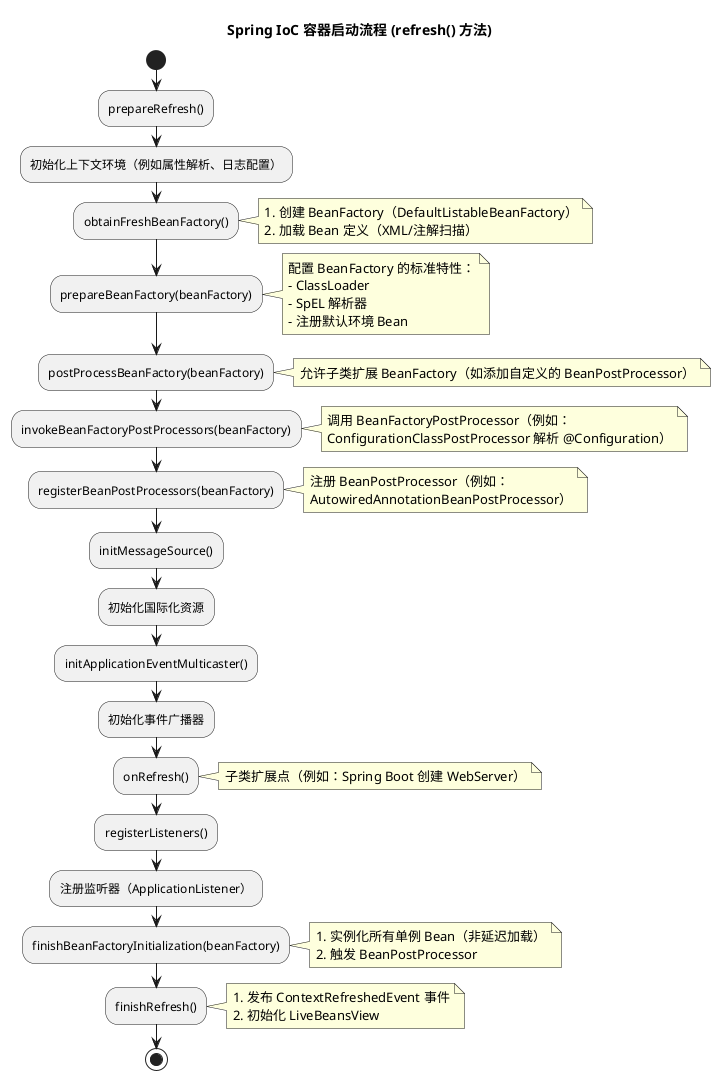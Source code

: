 @startuml
title Spring IoC 容器启动流程 (refresh() 方法)

start
:prepareRefresh();
:初始化上下文环境（例如属性解析、日志配置）;

:obtainFreshBeanFactory();
note right
    1. 创建 BeanFactory（DefaultListableBeanFactory）
    2. 加载 Bean 定义（XML/注解扫描）
end note

:prepareBeanFactory(beanFactory);
note right
    配置 BeanFactory 的标准特性：
    - ClassLoader
    - SpEL 解析器
    - 注册默认环境 Bean
end note

:postProcessBeanFactory(beanFactory);
note right
    允许子类扩展 BeanFactory（如添加自定义的 BeanPostProcessor）
end note

:invokeBeanFactoryPostProcessors(beanFactory);
note right
    调用 BeanFactoryPostProcessor（例如：
    ConfigurationClassPostProcessor 解析 @Configuration）
end note

:registerBeanPostProcessors(beanFactory);
note right
    注册 BeanPostProcessor（例如：
    AutowiredAnnotationBeanPostProcessor）
end note

:initMessageSource();
:初始化国际化资源;

:initApplicationEventMulticaster();
:初始化事件广播器;

:onRefresh();
note right
    子类扩展点（例如：Spring Boot 创建 WebServer）
end note

:registerListeners();
:注册监听器（ApplicationListener）;

:finishBeanFactoryInitialization(beanFactory);
note right
    1. 实例化所有单例 Bean（非延迟加载）
    2. 触发 BeanPostProcessor
end note

:finishRefresh();
note right
    1. 发布 ContextRefreshedEvent 事件
    2. 初始化 LiveBeansView
end note

stop
@enduml